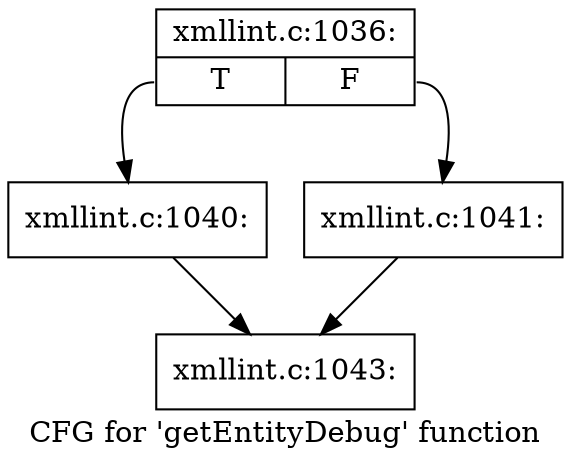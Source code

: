 digraph "CFG for 'getEntityDebug' function" {
	label="CFG for 'getEntityDebug' function";

	Node0x4fb9840 [shape=record,label="{xmllint.c:1036:|{<s0>T|<s1>F}}"];
	Node0x4fb9840:s0 -> Node0x4eecac0;
	Node0x4fb9840:s1 -> Node0x4eecb10;
	Node0x4eecac0 [shape=record,label="{xmllint.c:1040:}"];
	Node0x4eecac0 -> Node0x4fbc480;
	Node0x4eecb10 [shape=record,label="{xmllint.c:1041:}"];
	Node0x4eecb10 -> Node0x4fbc480;
	Node0x4fbc480 [shape=record,label="{xmllint.c:1043:}"];
}
